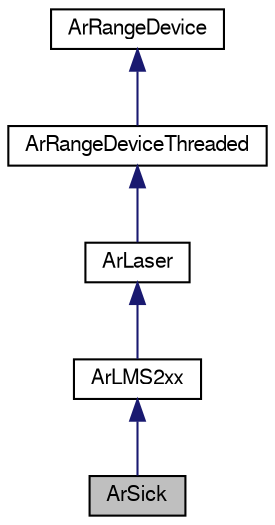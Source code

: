 digraph G
{
  edge [fontname="FreeSans",fontsize=10,labelfontname="FreeSans",labelfontsize=10];
  node [fontname="FreeSans",fontsize=10,shape=record];
  Node1 [label="ArSick",height=0.2,width=0.4,color="black", fillcolor="grey75", style="filled" fontcolor="black"];
  Node2 -> Node1 [dir=back,color="midnightblue",fontsize=10,style="solid",fontname="FreeSans"];
  Node2 [label="ArLMS2xx",height=0.2,width=0.4,color="black", fillcolor="white", style="filled",URL="$classArLMS2xx.html",tooltip="Interface to a SICK LMS-200 laser range device."];
  Node3 -> Node2 [dir=back,color="midnightblue",fontsize=10,style="solid",fontname="FreeSans"];
  Node3 [label="ArLaser",height=0.2,width=0.4,color="black", fillcolor="white", style="filled",URL="$classArLaser.html"];
  Node4 -> Node3 [dir=back,color="midnightblue",fontsize=10,style="solid",fontname="FreeSans"];
  Node4 [label="ArRangeDeviceThreaded",height=0.2,width=0.4,color="black", fillcolor="white", style="filled",URL="$classArRangeDeviceThreaded.html",tooltip="A range device which can run in its own thread."];
  Node5 -> Node4 [dir=back,color="midnightblue",fontsize=10,style="solid",fontname="FreeSans"];
  Node5 [label="ArRangeDevice",height=0.2,width=0.4,color="black", fillcolor="white", style="filled",URL="$classArRangeDevice.html",tooltip="The base class for all sensing devices which return range information from the device..."];
}
